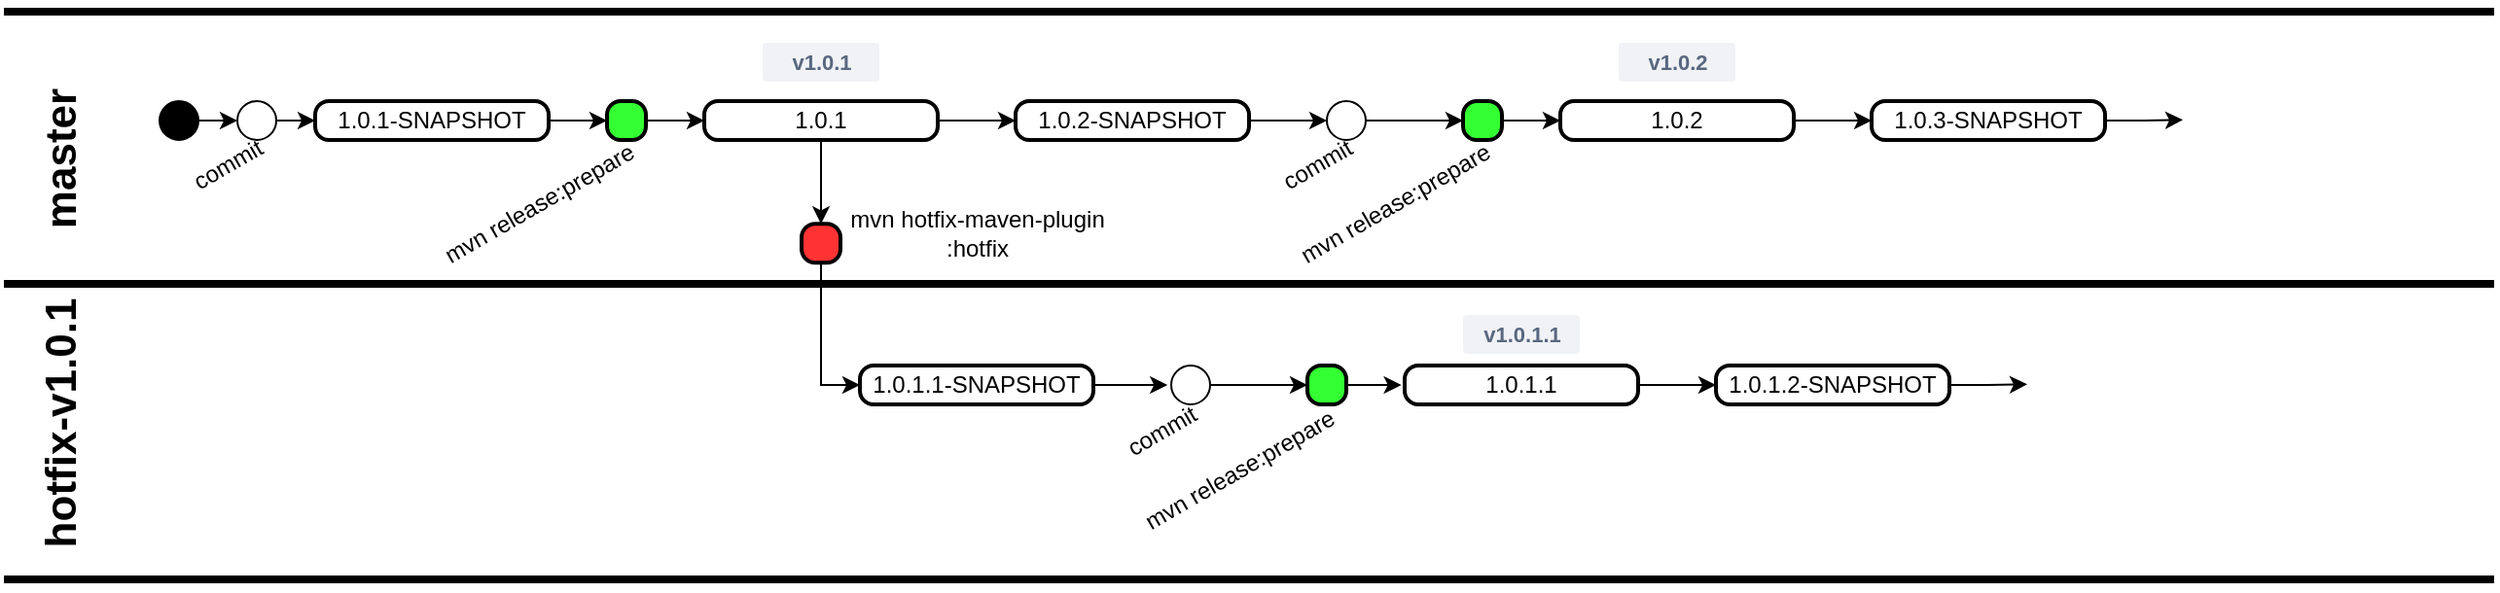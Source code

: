 <mxfile version="15.6.1" type="github">
  <diagram id="C5RBs43oDa-KdzZeNtuy" name="Page-1">
    <mxGraphModel dx="2249" dy="794" grid="1" gridSize="10" guides="1" tooltips="1" connect="1" arrows="1" fold="1" page="1" pageScale="1" pageWidth="827" pageHeight="1169" math="0" shadow="0">
      <root>
        <mxCell id="WIyWlLk6GJQsqaUBKTNV-0" />
        <mxCell id="WIyWlLk6GJQsqaUBKTNV-1" parent="WIyWlLk6GJQsqaUBKTNV-0" />
        <mxCell id="-cpe1-6eCcQ3iYsWJ4fC-23" style="edgeStyle=orthogonalEdgeStyle;rounded=0;orthogonalLoop=1;jettySize=auto;html=1;exitX=1;exitY=0.5;exitDx=0;exitDy=0;entryX=0;entryY=0.5;entryDx=0;entryDy=0;" edge="1" parent="WIyWlLk6GJQsqaUBKTNV-1" source="-cpe1-6eCcQ3iYsWJ4fC-17" target="-cpe1-6eCcQ3iYsWJ4fC-22">
          <mxGeometry relative="1" as="geometry" />
        </mxCell>
        <mxCell id="-cpe1-6eCcQ3iYsWJ4fC-17" value="" style="ellipse;whiteSpace=wrap;html=1;aspect=fixed;fillColor=#000000;" vertex="1" parent="WIyWlLk6GJQsqaUBKTNV-1">
          <mxGeometry x="40" y="230" width="20" height="20" as="geometry" />
        </mxCell>
        <mxCell id="-cpe1-6eCcQ3iYsWJ4fC-24" style="edgeStyle=orthogonalEdgeStyle;rounded=0;orthogonalLoop=1;jettySize=auto;html=1;exitX=1;exitY=0.5;exitDx=0;exitDy=0;entryX=0;entryY=0.5;entryDx=0;entryDy=0;entryPerimeter=0;" edge="1" parent="WIyWlLk6GJQsqaUBKTNV-1" source="-cpe1-6eCcQ3iYsWJ4fC-22">
          <mxGeometry relative="1" as="geometry">
            <mxPoint x="120" y="240.005" as="targetPoint" />
          </mxGeometry>
        </mxCell>
        <mxCell id="-cpe1-6eCcQ3iYsWJ4fC-22" value="" style="ellipse;whiteSpace=wrap;html=1;aspect=fixed;fillColor=#FFFFFF;" vertex="1" parent="WIyWlLk6GJQsqaUBKTNV-1">
          <mxGeometry x="80" y="230" width="20" height="20" as="geometry" />
        </mxCell>
        <mxCell id="-cpe1-6eCcQ3iYsWJ4fC-25" value="commit" style="text;html=1;align=center;verticalAlign=middle;resizable=0;points=[];autosize=1;strokeColor=none;fillColor=none;rotation=-30;" vertex="1" parent="WIyWlLk6GJQsqaUBKTNV-1">
          <mxGeometry x="50" y="253.13" width="50" height="20" as="geometry" />
        </mxCell>
        <mxCell id="-cpe1-6eCcQ3iYsWJ4fC-29" style="edgeStyle=orthogonalEdgeStyle;rounded=0;orthogonalLoop=1;jettySize=auto;html=1;exitX=1;exitY=0.5;exitDx=0;exitDy=0;entryX=0;entryY=0.5;entryDx=0;entryDy=0;" edge="1" parent="WIyWlLk6GJQsqaUBKTNV-1" source="-cpe1-6eCcQ3iYsWJ4fC-27" target="-cpe1-6eCcQ3iYsWJ4fC-28">
          <mxGeometry relative="1" as="geometry" />
        </mxCell>
        <mxCell id="-cpe1-6eCcQ3iYsWJ4fC-27" value="&lt;span&gt;1.0.1-SNAPSHOT&lt;/span&gt;" style="rounded=1;whiteSpace=wrap;html=1;absoluteArcSize=1;arcSize=14;strokeWidth=2;fillColor=#FFFFFF;" vertex="1" parent="WIyWlLk6GJQsqaUBKTNV-1">
          <mxGeometry x="120" y="230" width="120" height="20" as="geometry" />
        </mxCell>
        <mxCell id="-cpe1-6eCcQ3iYsWJ4fC-32" style="edgeStyle=orthogonalEdgeStyle;rounded=0;orthogonalLoop=1;jettySize=auto;html=1;entryX=0;entryY=0.5;entryDx=0;entryDy=0;" edge="1" parent="WIyWlLk6GJQsqaUBKTNV-1" source="-cpe1-6eCcQ3iYsWJ4fC-28" target="-cpe1-6eCcQ3iYsWJ4fC-31">
          <mxGeometry relative="1" as="geometry" />
        </mxCell>
        <mxCell id="-cpe1-6eCcQ3iYsWJ4fC-28" value="" style="rounded=1;whiteSpace=wrap;html=1;absoluteArcSize=1;arcSize=14;strokeWidth=2;fillColor=#33FF33;aspect=fixed;" vertex="1" parent="WIyWlLk6GJQsqaUBKTNV-1">
          <mxGeometry x="270" y="230" width="20" height="20" as="geometry" />
        </mxCell>
        <mxCell id="-cpe1-6eCcQ3iYsWJ4fC-30" value="mvn release:prepare" style="text;html=1;align=center;verticalAlign=middle;resizable=0;points=[];autosize=1;strokeColor=none;fillColor=none;rotation=-30;" vertex="1" parent="WIyWlLk6GJQsqaUBKTNV-1">
          <mxGeometry x="170" y="273.13" width="130" height="20" as="geometry" />
        </mxCell>
        <mxCell id="-cpe1-6eCcQ3iYsWJ4fC-34" style="edgeStyle=orthogonalEdgeStyle;rounded=0;orthogonalLoop=1;jettySize=auto;html=1;exitX=1;exitY=0.5;exitDx=0;exitDy=0;entryX=0;entryY=0.5;entryDx=0;entryDy=0;" edge="1" parent="WIyWlLk6GJQsqaUBKTNV-1" source="-cpe1-6eCcQ3iYsWJ4fC-31" target="-cpe1-6eCcQ3iYsWJ4fC-33">
          <mxGeometry relative="1" as="geometry" />
        </mxCell>
        <mxCell id="-cpe1-6eCcQ3iYsWJ4fC-48" style="edgeStyle=orthogonalEdgeStyle;rounded=0;orthogonalLoop=1;jettySize=auto;html=1;exitX=0.5;exitY=1;exitDx=0;exitDy=0;entryX=0.5;entryY=0;entryDx=0;entryDy=0;" edge="1" parent="WIyWlLk6GJQsqaUBKTNV-1" source="-cpe1-6eCcQ3iYsWJ4fC-31" target="-cpe1-6eCcQ3iYsWJ4fC-47">
          <mxGeometry relative="1" as="geometry" />
        </mxCell>
        <mxCell id="-cpe1-6eCcQ3iYsWJ4fC-31" value="&lt;span&gt;1.0.1&lt;br&gt;&lt;/span&gt;" style="rounded=1;whiteSpace=wrap;html=1;absoluteArcSize=1;arcSize=14;strokeWidth=2;fillColor=#FFFFFF;" vertex="1" parent="WIyWlLk6GJQsqaUBKTNV-1">
          <mxGeometry x="320" y="230" width="120" height="20" as="geometry" />
        </mxCell>
        <mxCell id="-cpe1-6eCcQ3iYsWJ4fC-38" style="edgeStyle=orthogonalEdgeStyle;rounded=0;orthogonalLoop=1;jettySize=auto;html=1;exitX=1;exitY=0.5;exitDx=0;exitDy=0;entryX=0;entryY=0.5;entryDx=0;entryDy=0;" edge="1" parent="WIyWlLk6GJQsqaUBKTNV-1" source="-cpe1-6eCcQ3iYsWJ4fC-33" target="-cpe1-6eCcQ3iYsWJ4fC-36">
          <mxGeometry relative="1" as="geometry" />
        </mxCell>
        <mxCell id="-cpe1-6eCcQ3iYsWJ4fC-33" value="&lt;span&gt;1.0.2-SNAPSHOT&lt;/span&gt;" style="rounded=1;whiteSpace=wrap;html=1;absoluteArcSize=1;arcSize=14;strokeWidth=2;fillColor=#FFFFFF;" vertex="1" parent="WIyWlLk6GJQsqaUBKTNV-1">
          <mxGeometry x="480" y="230" width="120" height="20" as="geometry" />
        </mxCell>
        <mxCell id="-cpe1-6eCcQ3iYsWJ4fC-41" style="edgeStyle=orthogonalEdgeStyle;rounded=0;orthogonalLoop=1;jettySize=auto;html=1;exitX=1;exitY=0.5;exitDx=0;exitDy=0;entryX=0;entryY=0.5;entryDx=0;entryDy=0;" edge="1" parent="WIyWlLk6GJQsqaUBKTNV-1" source="-cpe1-6eCcQ3iYsWJ4fC-36" target="-cpe1-6eCcQ3iYsWJ4fC-39">
          <mxGeometry relative="1" as="geometry" />
        </mxCell>
        <mxCell id="-cpe1-6eCcQ3iYsWJ4fC-36" value="" style="ellipse;whiteSpace=wrap;html=1;aspect=fixed;fillColor=#FFFFFF;" vertex="1" parent="WIyWlLk6GJQsqaUBKTNV-1">
          <mxGeometry x="640" y="230" width="20" height="20" as="geometry" />
        </mxCell>
        <mxCell id="-cpe1-6eCcQ3iYsWJ4fC-37" value="commit" style="text;html=1;align=center;verticalAlign=middle;resizable=0;points=[];autosize=1;strokeColor=none;fillColor=none;rotation=-30;" vertex="1" parent="WIyWlLk6GJQsqaUBKTNV-1">
          <mxGeometry x="610" y="253.13" width="50" height="20" as="geometry" />
        </mxCell>
        <mxCell id="-cpe1-6eCcQ3iYsWJ4fC-45" style="edgeStyle=orthogonalEdgeStyle;rounded=0;orthogonalLoop=1;jettySize=auto;html=1;exitX=1;exitY=0.5;exitDx=0;exitDy=0;entryX=0;entryY=0.5;entryDx=0;entryDy=0;" edge="1" parent="WIyWlLk6GJQsqaUBKTNV-1" source="-cpe1-6eCcQ3iYsWJ4fC-39" target="-cpe1-6eCcQ3iYsWJ4fC-43">
          <mxGeometry relative="1" as="geometry" />
        </mxCell>
        <mxCell id="-cpe1-6eCcQ3iYsWJ4fC-39" value="" style="rounded=1;whiteSpace=wrap;html=1;absoluteArcSize=1;arcSize=14;strokeWidth=2;fillColor=#33FF33;aspect=fixed;" vertex="1" parent="WIyWlLk6GJQsqaUBKTNV-1">
          <mxGeometry x="710" y="230" width="20" height="20" as="geometry" />
        </mxCell>
        <mxCell id="-cpe1-6eCcQ3iYsWJ4fC-46" style="edgeStyle=orthogonalEdgeStyle;rounded=0;orthogonalLoop=1;jettySize=auto;html=1;exitX=1;exitY=0.5;exitDx=0;exitDy=0;entryX=0;entryY=0.5;entryDx=0;entryDy=0;" edge="1" parent="WIyWlLk6GJQsqaUBKTNV-1" source="-cpe1-6eCcQ3iYsWJ4fC-43" target="-cpe1-6eCcQ3iYsWJ4fC-44">
          <mxGeometry relative="1" as="geometry" />
        </mxCell>
        <mxCell id="-cpe1-6eCcQ3iYsWJ4fC-43" value="&lt;span&gt;1.0.2&lt;br&gt;&lt;/span&gt;" style="rounded=1;whiteSpace=wrap;html=1;absoluteArcSize=1;arcSize=14;strokeWidth=2;fillColor=#FFFFFF;" vertex="1" parent="WIyWlLk6GJQsqaUBKTNV-1">
          <mxGeometry x="760" y="230" width="120" height="20" as="geometry" />
        </mxCell>
        <mxCell id="-cpe1-6eCcQ3iYsWJ4fC-64" style="edgeStyle=orthogonalEdgeStyle;rounded=0;orthogonalLoop=1;jettySize=auto;html=1;exitX=1;exitY=0.5;exitDx=0;exitDy=0;" edge="1" parent="WIyWlLk6GJQsqaUBKTNV-1" source="-cpe1-6eCcQ3iYsWJ4fC-44">
          <mxGeometry relative="1" as="geometry">
            <mxPoint x="1080" y="239.667" as="targetPoint" />
          </mxGeometry>
        </mxCell>
        <mxCell id="-cpe1-6eCcQ3iYsWJ4fC-44" value="&lt;span&gt;1.0.3-SNAPSHOT&lt;/span&gt;" style="rounded=1;whiteSpace=wrap;html=1;absoluteArcSize=1;arcSize=14;strokeWidth=2;fillColor=#FFFFFF;" vertex="1" parent="WIyWlLk6GJQsqaUBKTNV-1">
          <mxGeometry x="920" y="230" width="120" height="20" as="geometry" />
        </mxCell>
        <mxCell id="-cpe1-6eCcQ3iYsWJ4fC-50" style="edgeStyle=orthogonalEdgeStyle;rounded=0;orthogonalLoop=1;jettySize=auto;html=1;exitX=0.5;exitY=1;exitDx=0;exitDy=0;entryX=0;entryY=0.5;entryDx=0;entryDy=0;" edge="1" parent="WIyWlLk6GJQsqaUBKTNV-1" source="-cpe1-6eCcQ3iYsWJ4fC-47" target="-cpe1-6eCcQ3iYsWJ4fC-49">
          <mxGeometry relative="1" as="geometry" />
        </mxCell>
        <mxCell id="-cpe1-6eCcQ3iYsWJ4fC-47" value="" style="rounded=1;whiteSpace=wrap;html=1;absoluteArcSize=1;arcSize=14;strokeWidth=2;fillColor=#FF3333;aspect=fixed;" vertex="1" parent="WIyWlLk6GJQsqaUBKTNV-1">
          <mxGeometry x="370" y="293.13" width="20" height="20" as="geometry" />
        </mxCell>
        <mxCell id="-cpe1-6eCcQ3iYsWJ4fC-58" style="edgeStyle=orthogonalEdgeStyle;rounded=0;orthogonalLoop=1;jettySize=auto;html=1;exitX=1;exitY=0.5;exitDx=0;exitDy=0;entryX=-0.097;entryY=0.492;entryDx=0;entryDy=0;entryPerimeter=0;" edge="1" parent="WIyWlLk6GJQsqaUBKTNV-1" source="-cpe1-6eCcQ3iYsWJ4fC-49" target="-cpe1-6eCcQ3iYsWJ4fC-52">
          <mxGeometry relative="1" as="geometry" />
        </mxCell>
        <mxCell id="-cpe1-6eCcQ3iYsWJ4fC-49" value="&lt;span&gt;1.0.1.1-SNAPSHOT&lt;/span&gt;" style="rounded=1;whiteSpace=wrap;html=1;absoluteArcSize=1;arcSize=14;strokeWidth=2;fillColor=#FFFFFF;" vertex="1" parent="WIyWlLk6GJQsqaUBKTNV-1">
          <mxGeometry x="400" y="366" width="120" height="20" as="geometry" />
        </mxCell>
        <mxCell id="-cpe1-6eCcQ3iYsWJ4fC-51" value="mvn hotfix-maven-plugin&lt;br&gt;:hotfix" style="text;html=1;align=center;verticalAlign=middle;resizable=0;points=[];autosize=1;strokeColor=none;fillColor=none;rotation=0;" vertex="1" parent="WIyWlLk6GJQsqaUBKTNV-1">
          <mxGeometry x="385" y="283.13" width="150" height="30" as="geometry" />
        </mxCell>
        <mxCell id="-cpe1-6eCcQ3iYsWJ4fC-59" style="edgeStyle=orthogonalEdgeStyle;rounded=0;orthogonalLoop=1;jettySize=auto;html=1;exitX=1;exitY=0.5;exitDx=0;exitDy=0;entryX=0;entryY=0.5;entryDx=0;entryDy=0;" edge="1" parent="WIyWlLk6GJQsqaUBKTNV-1" source="-cpe1-6eCcQ3iYsWJ4fC-52" target="-cpe1-6eCcQ3iYsWJ4fC-54">
          <mxGeometry relative="1" as="geometry" />
        </mxCell>
        <mxCell id="-cpe1-6eCcQ3iYsWJ4fC-52" value="" style="ellipse;whiteSpace=wrap;html=1;aspect=fixed;fillColor=#FFFFFF;" vertex="1" parent="WIyWlLk6GJQsqaUBKTNV-1">
          <mxGeometry x="560" y="366" width="20" height="20" as="geometry" />
        </mxCell>
        <mxCell id="-cpe1-6eCcQ3iYsWJ4fC-53" value="commit" style="text;html=1;align=center;verticalAlign=middle;resizable=0;points=[];autosize=1;strokeColor=none;fillColor=none;rotation=-30;" vertex="1" parent="WIyWlLk6GJQsqaUBKTNV-1">
          <mxGeometry x="530" y="390" width="50" height="20" as="geometry" />
        </mxCell>
        <mxCell id="-cpe1-6eCcQ3iYsWJ4fC-60" style="edgeStyle=orthogonalEdgeStyle;rounded=0;orthogonalLoop=1;jettySize=auto;html=1;exitX=1;exitY=0.5;exitDx=0;exitDy=0;entryX=-0.014;entryY=0.533;entryDx=0;entryDy=0;entryPerimeter=0;" edge="1" parent="WIyWlLk6GJQsqaUBKTNV-1" source="-cpe1-6eCcQ3iYsWJ4fC-54" target="-cpe1-6eCcQ3iYsWJ4fC-56">
          <mxGeometry relative="1" as="geometry" />
        </mxCell>
        <mxCell id="-cpe1-6eCcQ3iYsWJ4fC-54" value="" style="rounded=1;whiteSpace=wrap;html=1;absoluteArcSize=1;arcSize=14;strokeWidth=2;fillColor=#33FF33;aspect=fixed;" vertex="1" parent="WIyWlLk6GJQsqaUBKTNV-1">
          <mxGeometry x="630" y="366" width="20" height="20" as="geometry" />
        </mxCell>
        <mxCell id="-cpe1-6eCcQ3iYsWJ4fC-63" style="edgeStyle=orthogonalEdgeStyle;rounded=0;orthogonalLoop=1;jettySize=auto;html=1;exitX=1;exitY=0.5;exitDx=0;exitDy=0;entryX=0;entryY=0.5;entryDx=0;entryDy=0;" edge="1" parent="WIyWlLk6GJQsqaUBKTNV-1" source="-cpe1-6eCcQ3iYsWJ4fC-56" target="-cpe1-6eCcQ3iYsWJ4fC-62">
          <mxGeometry relative="1" as="geometry" />
        </mxCell>
        <mxCell id="-cpe1-6eCcQ3iYsWJ4fC-56" value="&lt;span&gt;1.0.1.1&lt;br&gt;&lt;/span&gt;" style="rounded=1;whiteSpace=wrap;html=1;absoluteArcSize=1;arcSize=14;strokeWidth=2;fillColor=#FFFFFF;" vertex="1" parent="WIyWlLk6GJQsqaUBKTNV-1">
          <mxGeometry x="680" y="366" width="120" height="20" as="geometry" />
        </mxCell>
        <mxCell id="-cpe1-6eCcQ3iYsWJ4fC-65" style="edgeStyle=orthogonalEdgeStyle;rounded=0;orthogonalLoop=1;jettySize=auto;html=1;exitX=1;exitY=0.5;exitDx=0;exitDy=0;" edge="1" parent="WIyWlLk6GJQsqaUBKTNV-1" source="-cpe1-6eCcQ3iYsWJ4fC-62">
          <mxGeometry relative="1" as="geometry">
            <mxPoint x="1000" y="375.667" as="targetPoint" />
          </mxGeometry>
        </mxCell>
        <mxCell id="-cpe1-6eCcQ3iYsWJ4fC-62" value="&lt;span&gt;1.0.1.2-SNAPSHOT&lt;/span&gt;" style="rounded=1;whiteSpace=wrap;html=1;absoluteArcSize=1;arcSize=14;strokeWidth=2;fillColor=#FFFFFF;" vertex="1" parent="WIyWlLk6GJQsqaUBKTNV-1">
          <mxGeometry x="840" y="366" width="120" height="20" as="geometry" />
        </mxCell>
        <mxCell id="-cpe1-6eCcQ3iYsWJ4fC-66" value="mvn release:prepare" style="text;html=1;align=center;verticalAlign=middle;resizable=0;points=[];autosize=1;strokeColor=none;fillColor=none;rotation=-30;" vertex="1" parent="WIyWlLk6GJQsqaUBKTNV-1">
          <mxGeometry x="530" y="410" width="130" height="20" as="geometry" />
        </mxCell>
        <mxCell id="-cpe1-6eCcQ3iYsWJ4fC-67" value="mvn release:prepare" style="text;html=1;align=center;verticalAlign=middle;resizable=0;points=[];autosize=1;strokeColor=none;fillColor=none;rotation=-30;" vertex="1" parent="WIyWlLk6GJQsqaUBKTNV-1">
          <mxGeometry x="610" y="273.13" width="130" height="20" as="geometry" />
        </mxCell>
        <mxCell id="-cpe1-6eCcQ3iYsWJ4fC-69" value="" style="line;strokeWidth=4;fillColor=none;align=left;verticalAlign=middle;spacingTop=-1;spacingLeft=3;spacingRight=3;rotatable=0;labelPosition=right;points=[];portConstraint=eastwest;" vertex="1" parent="WIyWlLk6GJQsqaUBKTNV-1">
          <mxGeometry x="-40" y="180" width="1280" height="8" as="geometry" />
        </mxCell>
        <mxCell id="-cpe1-6eCcQ3iYsWJ4fC-70" value="" style="line;strokeWidth=4;fillColor=none;align=left;verticalAlign=middle;spacingTop=-1;spacingLeft=3;spacingRight=3;rotatable=0;labelPosition=right;points=[];portConstraint=eastwest;" vertex="1" parent="WIyWlLk6GJQsqaUBKTNV-1">
          <mxGeometry x="-40" y="320" width="1280" height="8" as="geometry" />
        </mxCell>
        <mxCell id="-cpe1-6eCcQ3iYsWJ4fC-71" value="" style="line;strokeWidth=4;fillColor=none;align=left;verticalAlign=middle;spacingTop=-1;spacingLeft=3;spacingRight=3;rotatable=0;labelPosition=right;points=[];portConstraint=eastwest;" vertex="1" parent="WIyWlLk6GJQsqaUBKTNV-1">
          <mxGeometry x="-40" y="472" width="1280" height="8" as="geometry" />
        </mxCell>
        <mxCell id="-cpe1-6eCcQ3iYsWJ4fC-72" value="v1.0.1" style="dashed=0;html=1;fillColor=#F0F2F5;strokeColor=none;align=center;rounded=1;arcSize=10;fontColor=#596780;fontStyle=1;fontSize=11;shadow=0" vertex="1" parent="WIyWlLk6GJQsqaUBKTNV-1">
          <mxGeometry x="350" y="200" width="60" height="20" as="geometry" />
        </mxCell>
        <mxCell id="-cpe1-6eCcQ3iYsWJ4fC-73" value="v1.0.2" style="dashed=0;html=1;fillColor=#F0F2F5;strokeColor=none;align=center;rounded=1;arcSize=10;fontColor=#596780;fontStyle=1;fontSize=11;shadow=0" vertex="1" parent="WIyWlLk6GJQsqaUBKTNV-1">
          <mxGeometry x="790" y="200" width="60" height="20" as="geometry" />
        </mxCell>
        <mxCell id="-cpe1-6eCcQ3iYsWJ4fC-74" value="v1.0.1.1" style="dashed=0;html=1;fillColor=#F0F2F5;strokeColor=none;align=center;rounded=1;arcSize=10;fontColor=#596780;fontStyle=1;fontSize=11;shadow=0" vertex="1" parent="WIyWlLk6GJQsqaUBKTNV-1">
          <mxGeometry x="710" y="340" width="60" height="20" as="geometry" />
        </mxCell>
        <mxCell id="-cpe1-6eCcQ3iYsWJ4fC-75" value="&lt;b&gt;&lt;font style=&quot;font-size: 22px&quot;&gt;master&lt;/font&gt;&lt;/b&gt;" style="text;html=1;align=center;verticalAlign=middle;resizable=0;points=[];autosize=1;strokeColor=none;fillColor=none;rotation=-90;" vertex="1" parent="WIyWlLk6GJQsqaUBKTNV-1">
          <mxGeometry x="-55" y="250" width="90" height="20" as="geometry" />
        </mxCell>
        <mxCell id="-cpe1-6eCcQ3iYsWJ4fC-76" value="&lt;b&gt;&lt;font style=&quot;font-size: 22px&quot;&gt;hotfix-v1.0.1&lt;/font&gt;&lt;/b&gt;" style="text;html=1;align=center;verticalAlign=middle;resizable=0;points=[];autosize=1;strokeColor=none;fillColor=none;rotation=-90;" vertex="1" parent="WIyWlLk6GJQsqaUBKTNV-1">
          <mxGeometry x="-80" y="386" width="140" height="20" as="geometry" />
        </mxCell>
      </root>
    </mxGraphModel>
  </diagram>
</mxfile>
